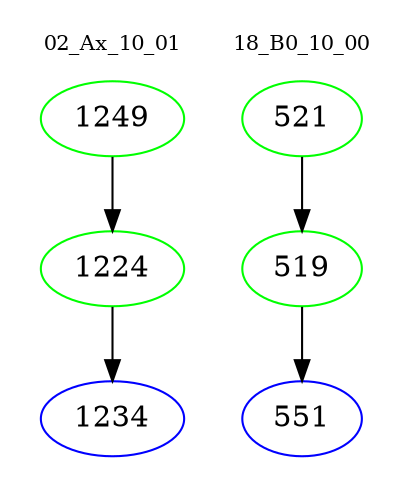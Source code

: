 digraph{
subgraph cluster_0 {
color = white
label = "02_Ax_10_01";
fontsize=10;
T0_1249 [label="1249", color="green"]
T0_1249 -> T0_1224 [color="black"]
T0_1224 [label="1224", color="green"]
T0_1224 -> T0_1234 [color="black"]
T0_1234 [label="1234", color="blue"]
}
subgraph cluster_1 {
color = white
label = "18_B0_10_00";
fontsize=10;
T1_521 [label="521", color="green"]
T1_521 -> T1_519 [color="black"]
T1_519 [label="519", color="green"]
T1_519 -> T1_551 [color="black"]
T1_551 [label="551", color="blue"]
}
}
